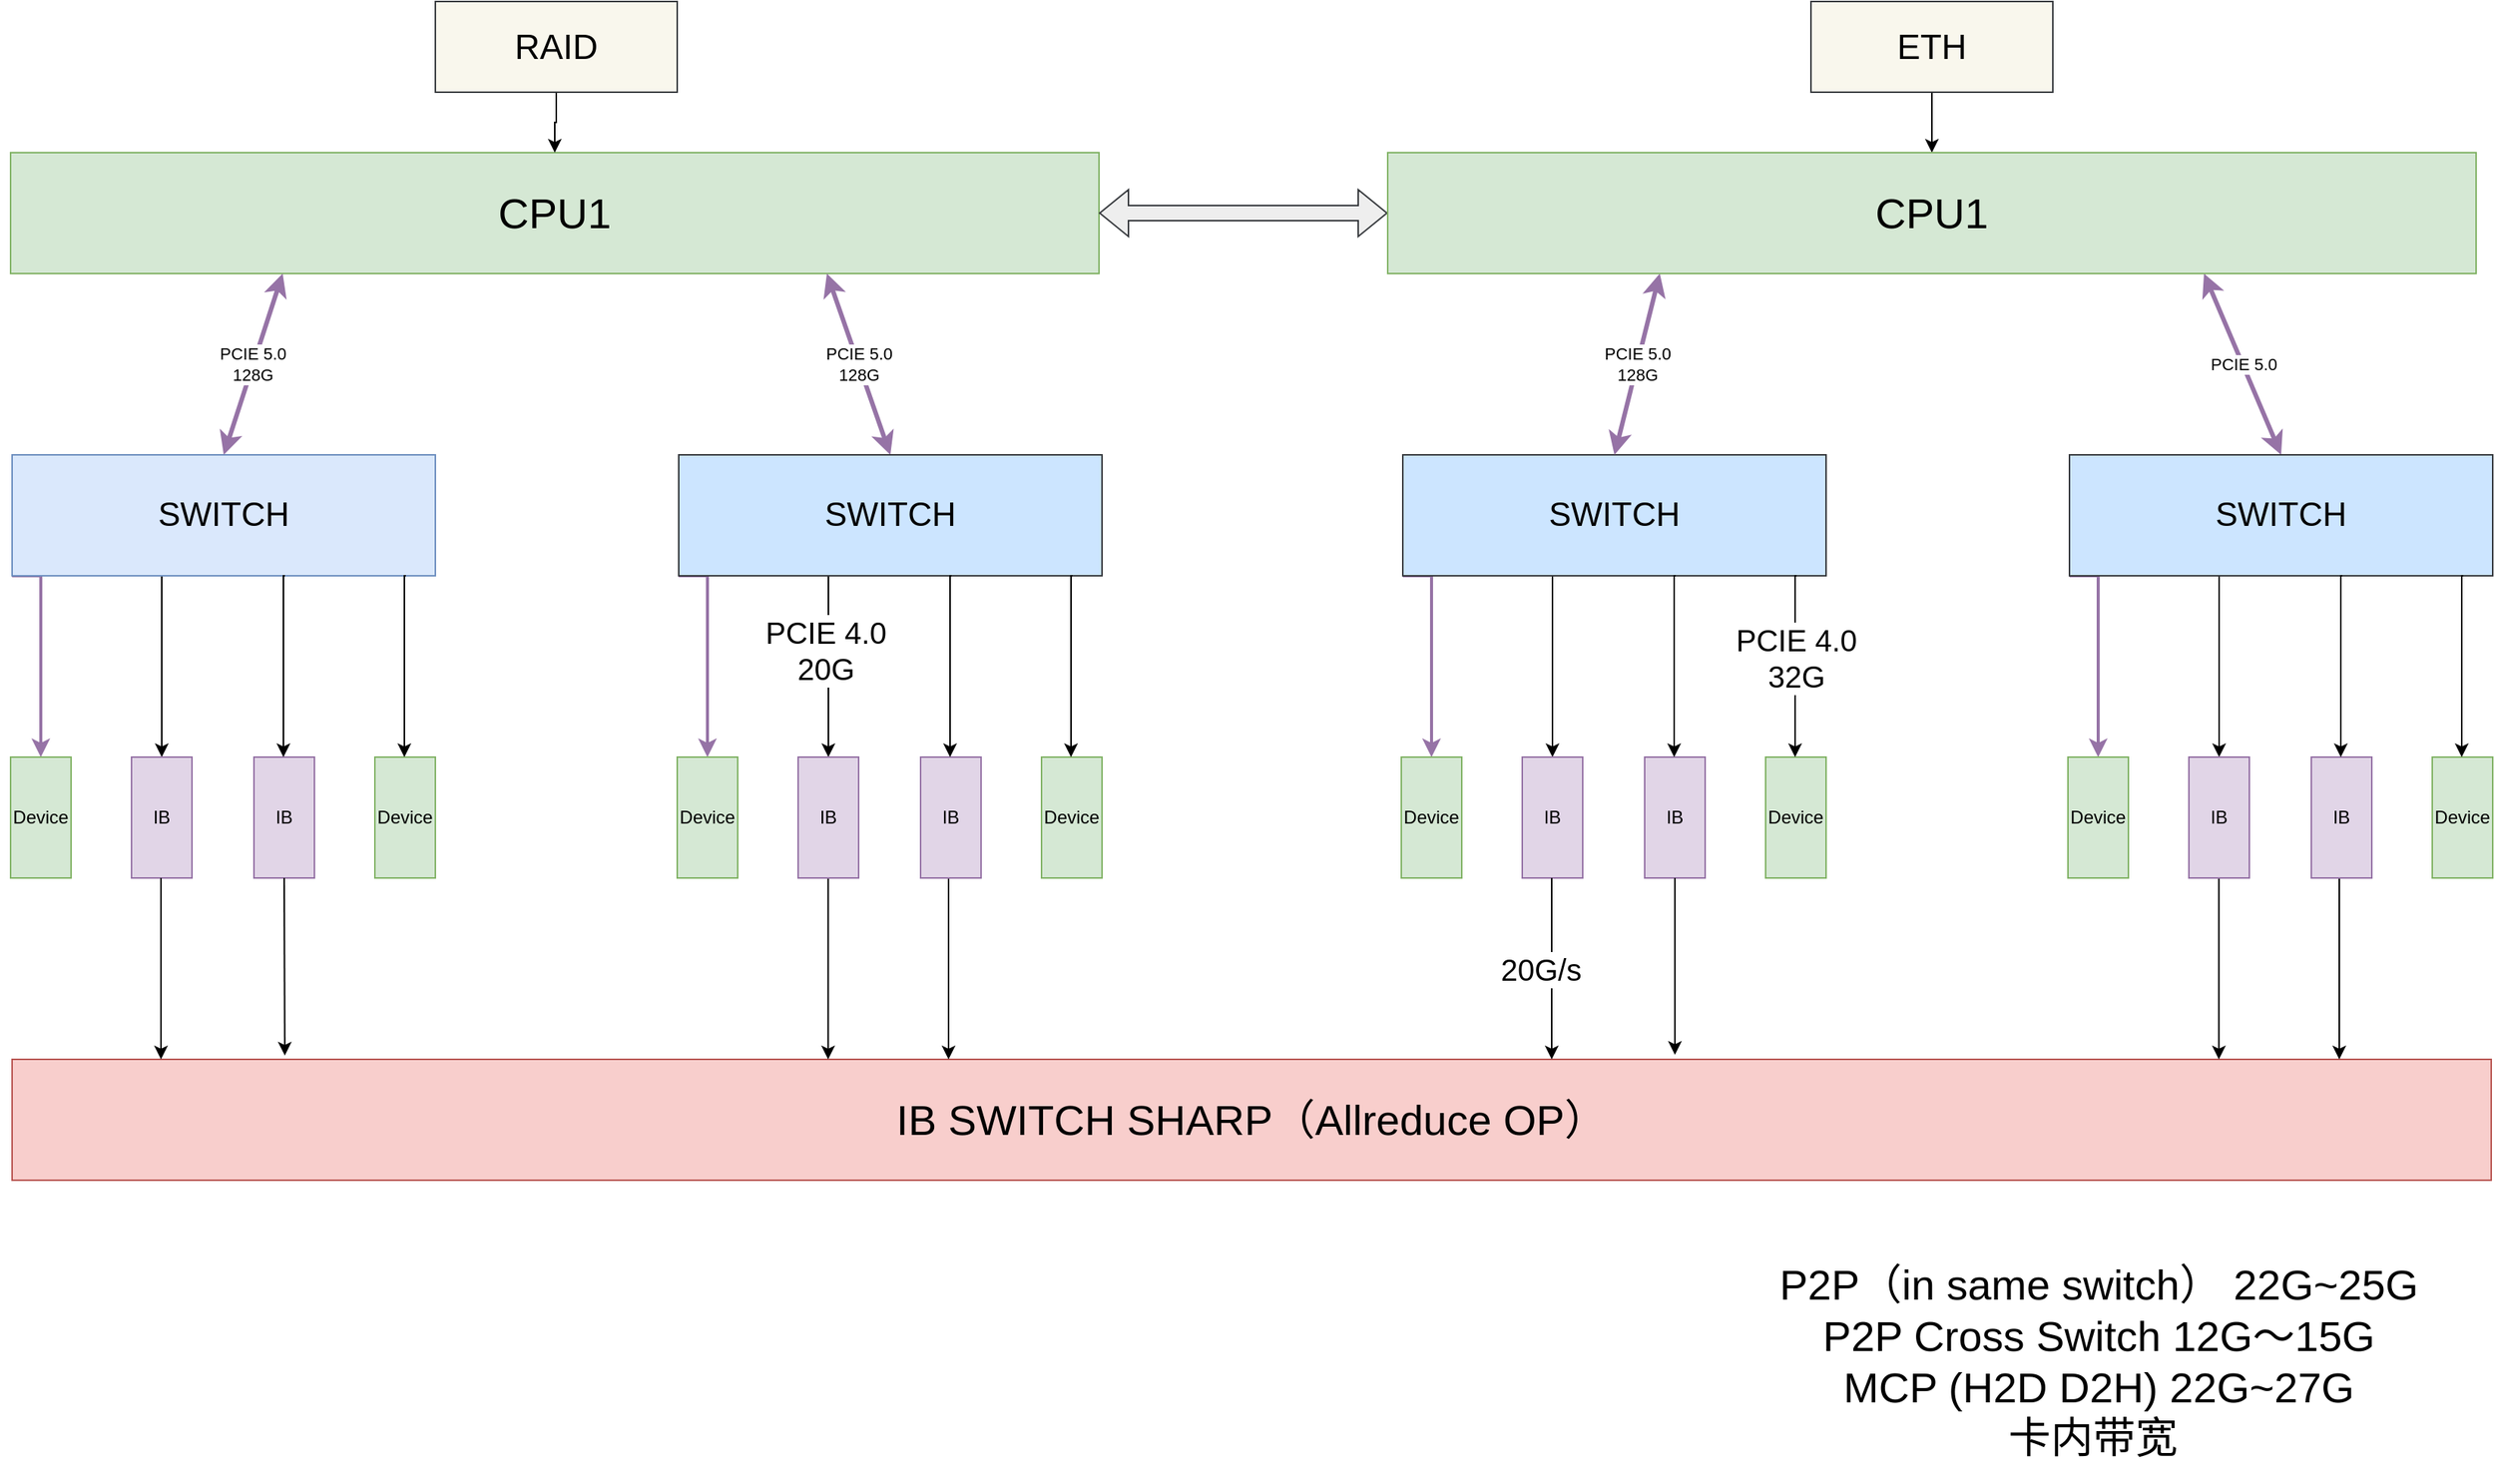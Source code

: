 <mxfile version="21.1.6" type="github">
  <diagram name="Page-1" id="OtXRAXoIm9ZtMbQRtGvd">
    <mxGraphModel dx="2358" dy="1304" grid="1" gridSize="10" guides="1" tooltips="1" connect="1" arrows="1" fold="1" page="1" pageScale="1" pageWidth="850" pageHeight="1100" math="0" shadow="0">
      <root>
        <mxCell id="0" />
        <mxCell id="1" parent="0" />
        <mxCell id="ZVxG6DAl9B7WvxPyJ5Zm-1" value="&lt;font style=&quot;font-size: 28px;&quot;&gt;CPU1&lt;/font&gt;" style="rounded=0;whiteSpace=wrap;html=1;fillColor=#d5e8d4;strokeColor=#82b366;" parent="1" vertex="1">
          <mxGeometry x="39" y="200" width="720" height="80" as="geometry" />
        </mxCell>
        <mxCell id="ZVxG6DAl9B7WvxPyJ5Zm-9" value="" style="edgeStyle=orthogonalEdgeStyle;rounded=0;orthogonalLoop=1;jettySize=auto;html=1;fillColor=#e1d5e7;strokeColor=#9673a6;strokeWidth=2;entryX=0.5;entryY=0;entryDx=0;entryDy=0;exitX=0;exitY=1;exitDx=0;exitDy=0;" parent="1" source="ZVxG6DAl9B7WvxPyJ5Zm-4" target="ZVxG6DAl9B7WvxPyJ5Zm-8" edge="1">
          <mxGeometry relative="1" as="geometry">
            <Array as="points">
              <mxPoint x="59" y="480" />
            </Array>
            <mxPoint x="60" y="480" as="sourcePoint" />
          </mxGeometry>
        </mxCell>
        <mxCell id="ZVxG6DAl9B7WvxPyJ5Zm-11" value="" style="edgeStyle=orthogonalEdgeStyle;rounded=0;orthogonalLoop=1;jettySize=auto;html=1;entryX=0.5;entryY=0;entryDx=0;entryDy=0;" parent="1" target="ZVxG6DAl9B7WvxPyJ5Zm-10" edge="1">
          <mxGeometry relative="1" as="geometry">
            <Array as="points">
              <mxPoint x="139" y="480" />
            </Array>
            <mxPoint x="140" y="480" as="sourcePoint" />
          </mxGeometry>
        </mxCell>
        <mxCell id="ZVxG6DAl9B7WvxPyJ5Zm-4" value="&lt;font style=&quot;font-size: 22px;&quot;&gt;SWITCH&lt;/font&gt;" style="rounded=0;whiteSpace=wrap;html=1;fillColor=#dae8fc;strokeColor=#6c8ebf;" parent="1" vertex="1">
          <mxGeometry x="40" y="400" width="280" height="80" as="geometry" />
        </mxCell>
        <mxCell id="ZVxG6DAl9B7WvxPyJ5Zm-8" value="Device" style="rounded=0;whiteSpace=wrap;html=1;fillColor=#d5e8d4;strokeColor=#82b366;" parent="1" vertex="1">
          <mxGeometry x="39" y="600" width="40" height="80" as="geometry" />
        </mxCell>
        <mxCell id="ZVxG6DAl9B7WvxPyJ5Zm-10" value="IB" style="rounded=0;whiteSpace=wrap;html=1;fillColor=#e1d5e7;strokeColor=#9673a6;" parent="1" vertex="1">
          <mxGeometry x="119" y="600" width="40" height="80" as="geometry" />
        </mxCell>
        <mxCell id="ZVxG6DAl9B7WvxPyJ5Zm-12" value="IB" style="rounded=0;whiteSpace=wrap;html=1;fillColor=#e1d5e7;strokeColor=#9673a6;" parent="1" vertex="1">
          <mxGeometry x="200" y="600" width="40" height="80" as="geometry" />
        </mxCell>
        <mxCell id="ZVxG6DAl9B7WvxPyJ5Zm-14" value="Device" style="rounded=0;whiteSpace=wrap;html=1;fillColor=#d5e8d4;strokeColor=#82b366;" parent="1" vertex="1">
          <mxGeometry x="280" y="600" width="40" height="80" as="geometry" />
        </mxCell>
        <mxCell id="ZVxG6DAl9B7WvxPyJ5Zm-27" value="PCIE 5.0&lt;br&gt;128G" style="endArrow=classic;startArrow=classic;html=1;rounded=0;entryX=0.75;entryY=1;entryDx=0;entryDy=0;exitX=0.5;exitY=0;exitDx=0;exitDy=0;strokeWidth=3;fillColor=#e1d5e7;strokeColor=#9673a6;" parent="1" source="Twh8z_F3GMSRVOYdn1zy-8" target="ZVxG6DAl9B7WvxPyJ5Zm-1" edge="1">
          <mxGeometry width="50" height="50" relative="1" as="geometry">
            <mxPoint x="480" y="440" as="sourcePoint" />
            <mxPoint x="760" y="740" as="targetPoint" />
            <Array as="points" />
          </mxGeometry>
        </mxCell>
        <mxCell id="ZVxG6DAl9B7WvxPyJ5Zm-28" value="PCIE 5.0&lt;br&gt;128G" style="endArrow=classic;startArrow=classic;html=1;rounded=0;entryX=0.25;entryY=1;entryDx=0;entryDy=0;strokeWidth=3;fillColor=#e1d5e7;strokeColor=#9673a6;exitX=0.5;exitY=0;exitDx=0;exitDy=0;" parent="1" source="ZVxG6DAl9B7WvxPyJ5Zm-4" target="ZVxG6DAl9B7WvxPyJ5Zm-1" edge="1">
          <mxGeometry width="50" height="50" relative="1" as="geometry">
            <mxPoint x="570" y="450" as="sourcePoint" />
            <mxPoint x="410" y="290" as="targetPoint" />
            <Array as="points" />
          </mxGeometry>
        </mxCell>
        <mxCell id="ZVxG6DAl9B7WvxPyJ5Zm-50" value="" style="shape=flexArrow;endArrow=classic;startArrow=classic;html=1;rounded=0;entryX=0;entryY=0.5;entryDx=0;entryDy=0;fillColor=#eeeeee;strokeColor=#36393d;" parent="1" source="ZVxG6DAl9B7WvxPyJ5Zm-1" target="Twh8z_F3GMSRVOYdn1zy-68" edge="1">
          <mxGeometry width="100" height="100" relative="1" as="geometry">
            <mxPoint x="680" y="820" as="sourcePoint" />
            <mxPoint x="1200" y="240" as="targetPoint" />
          </mxGeometry>
        </mxCell>
        <mxCell id="ZVxG6DAl9B7WvxPyJ5Zm-52" value="&lt;font style=&quot;font-size: 28px;&quot;&gt;IB SWITCH SHARP（Allreduce OP）&lt;/font&gt;" style="rounded=0;whiteSpace=wrap;html=1;fillColor=#f8cecc;strokeColor=#b85450;" parent="1" vertex="1">
          <mxGeometry x="40" y="800" width="1640" height="80" as="geometry" />
        </mxCell>
        <mxCell id="Ee2Apzy48H1--FlRNFdk-3" value="" style="endArrow=classic;html=1;rounded=0;exitX=0.5;exitY=1;exitDx=0;exitDy=0;entryX=0.11;entryY=-0.032;entryDx=0;entryDy=0;entryPerimeter=0;" parent="1" source="ZVxG6DAl9B7WvxPyJ5Zm-12" edge="1" target="ZVxG6DAl9B7WvxPyJ5Zm-52">
          <mxGeometry width="50" height="50" relative="1" as="geometry">
            <mxPoint x="409" y="650" as="sourcePoint" />
            <mxPoint x="259.08" y="800.32" as="targetPoint" />
          </mxGeometry>
        </mxCell>
        <mxCell id="Ee2Apzy48H1--FlRNFdk-5" value="" style="endArrow=classic;html=1;rounded=0;exitX=0.5;exitY=1;exitDx=0;exitDy=0;entryX=0.131;entryY=0.004;entryDx=0;entryDy=0;entryPerimeter=0;" parent="1" edge="1">
          <mxGeometry width="50" height="50" relative="1" as="geometry">
            <mxPoint x="659.5" y="680" as="sourcePoint" />
            <mxPoint x="659.5" y="800" as="targetPoint" />
          </mxGeometry>
        </mxCell>
        <mxCell id="1z9y74VlIo8mX_Hv8q_E-3" value="" style="endArrow=classic;html=1;rounded=0;exitX=0.5;exitY=1;exitDx=0;exitDy=0;entryX=0.131;entryY=0.004;entryDx=0;entryDy=0;entryPerimeter=0;" parent="1" edge="1">
          <mxGeometry width="50" height="50" relative="1" as="geometry">
            <mxPoint x="579.83" y="680" as="sourcePoint" />
            <mxPoint x="579.83" y="800" as="targetPoint" />
          </mxGeometry>
        </mxCell>
        <mxCell id="1z9y74VlIo8mX_Hv8q_E-6" value="" style="endArrow=classic;html=1;rounded=0;exitX=0.5;exitY=1;exitDx=0;exitDy=0;entryX=0.131;entryY=0.004;entryDx=0;entryDy=0;entryPerimeter=0;" parent="1" edge="1">
          <mxGeometry width="50" height="50" relative="1" as="geometry">
            <mxPoint x="138.5" y="680" as="sourcePoint" />
            <mxPoint x="138.5" y="800" as="targetPoint" />
          </mxGeometry>
        </mxCell>
        <mxCell id="Twh8z_F3GMSRVOYdn1zy-4" value="" style="edgeStyle=orthogonalEdgeStyle;rounded=0;orthogonalLoop=1;jettySize=auto;html=1;entryX=0.5;entryY=0;entryDx=0;entryDy=0;" edge="1" parent="1">
          <mxGeometry relative="1" as="geometry">
            <Array as="points">
              <mxPoint x="219.5" y="480" />
            </Array>
            <mxPoint x="220.5" y="480" as="sourcePoint" />
            <mxPoint x="219.5" y="600" as="targetPoint" />
          </mxGeometry>
        </mxCell>
        <mxCell id="Twh8z_F3GMSRVOYdn1zy-5" value="" style="edgeStyle=orthogonalEdgeStyle;rounded=0;orthogonalLoop=1;jettySize=auto;html=1;entryX=0.5;entryY=0;entryDx=0;entryDy=0;" edge="1" parent="1">
          <mxGeometry relative="1" as="geometry">
            <Array as="points">
              <mxPoint x="299.5" y="480" />
            </Array>
            <mxPoint x="300.5" y="480" as="sourcePoint" />
            <mxPoint x="299.5" y="600" as="targetPoint" />
          </mxGeometry>
        </mxCell>
        <mxCell id="Twh8z_F3GMSRVOYdn1zy-6" value="" style="edgeStyle=orthogonalEdgeStyle;rounded=0;orthogonalLoop=1;jettySize=auto;html=1;fillColor=#e1d5e7;strokeColor=#9673a6;strokeWidth=2;entryX=0.5;entryY=0;entryDx=0;entryDy=0;exitX=0;exitY=1;exitDx=0;exitDy=0;" edge="1" parent="1" source="Twh8z_F3GMSRVOYdn1zy-8" target="Twh8z_F3GMSRVOYdn1zy-9">
          <mxGeometry relative="1" as="geometry">
            <Array as="points">
              <mxPoint x="500" y="480" />
            </Array>
            <mxPoint x="501" y="480" as="sourcePoint" />
          </mxGeometry>
        </mxCell>
        <mxCell id="Twh8z_F3GMSRVOYdn1zy-7" value="" style="edgeStyle=orthogonalEdgeStyle;rounded=0;orthogonalLoop=1;jettySize=auto;html=1;entryX=0.5;entryY=0;entryDx=0;entryDy=0;" edge="1" parent="1" target="Twh8z_F3GMSRVOYdn1zy-10">
          <mxGeometry relative="1" as="geometry">
            <Array as="points">
              <mxPoint x="580" y="480" />
            </Array>
            <mxPoint x="581" y="480" as="sourcePoint" />
          </mxGeometry>
        </mxCell>
        <mxCell id="Twh8z_F3GMSRVOYdn1zy-71" value="&lt;font style=&quot;font-size: 20px;&quot;&gt;PCIE 4.0&lt;br&gt;20G&lt;/font&gt;" style="edgeLabel;html=1;align=center;verticalAlign=middle;resizable=0;points=[];" vertex="1" connectable="0" parent="Twh8z_F3GMSRVOYdn1zy-7">
          <mxGeometry x="-0.173" y="-2" relative="1" as="geometry">
            <mxPoint as="offset" />
          </mxGeometry>
        </mxCell>
        <mxCell id="Twh8z_F3GMSRVOYdn1zy-8" value="&lt;font style=&quot;font-size: 22px;&quot;&gt;SWITCH&lt;/font&gt;" style="rounded=0;whiteSpace=wrap;html=1;fillColor=#cce5ff;strokeColor=#36393d;" vertex="1" parent="1">
          <mxGeometry x="481" y="400" width="280" height="80" as="geometry" />
        </mxCell>
        <mxCell id="Twh8z_F3GMSRVOYdn1zy-9" value="Device" style="rounded=0;whiteSpace=wrap;html=1;fillColor=#d5e8d4;strokeColor=#82b366;" vertex="1" parent="1">
          <mxGeometry x="480" y="600" width="40" height="80" as="geometry" />
        </mxCell>
        <mxCell id="Twh8z_F3GMSRVOYdn1zy-10" value="IB" style="rounded=0;whiteSpace=wrap;html=1;fillColor=#e1d5e7;strokeColor=#9673a6;" vertex="1" parent="1">
          <mxGeometry x="560" y="600" width="40" height="80" as="geometry" />
        </mxCell>
        <mxCell id="Twh8z_F3GMSRVOYdn1zy-11" value="IB" style="rounded=0;whiteSpace=wrap;html=1;fillColor=#e1d5e7;strokeColor=#9673a6;" vertex="1" parent="1">
          <mxGeometry x="641" y="600" width="40" height="80" as="geometry" />
        </mxCell>
        <mxCell id="Twh8z_F3GMSRVOYdn1zy-12" value="Device" style="rounded=0;whiteSpace=wrap;html=1;fillColor=#d5e8d4;strokeColor=#82b366;" vertex="1" parent="1">
          <mxGeometry x="721" y="600" width="40" height="80" as="geometry" />
        </mxCell>
        <mxCell id="Twh8z_F3GMSRVOYdn1zy-13" value="" style="edgeStyle=orthogonalEdgeStyle;rounded=0;orthogonalLoop=1;jettySize=auto;html=1;entryX=0.5;entryY=0;entryDx=0;entryDy=0;" edge="1" parent="1">
          <mxGeometry relative="1" as="geometry">
            <Array as="points">
              <mxPoint x="660.5" y="480" />
            </Array>
            <mxPoint x="661.5" y="480" as="sourcePoint" />
            <mxPoint x="660.5" y="600" as="targetPoint" />
          </mxGeometry>
        </mxCell>
        <mxCell id="Twh8z_F3GMSRVOYdn1zy-14" value="" style="edgeStyle=orthogonalEdgeStyle;rounded=0;orthogonalLoop=1;jettySize=auto;html=1;entryX=0.5;entryY=0;entryDx=0;entryDy=0;" edge="1" parent="1">
          <mxGeometry relative="1" as="geometry">
            <Array as="points">
              <mxPoint x="740.5" y="480" />
            </Array>
            <mxPoint x="741.5" y="480" as="sourcePoint" />
            <mxPoint x="740.5" y="600" as="targetPoint" />
          </mxGeometry>
        </mxCell>
        <mxCell id="Twh8z_F3GMSRVOYdn1zy-39" value="" style="edgeStyle=orthogonalEdgeStyle;rounded=0;orthogonalLoop=1;jettySize=auto;html=1;fillColor=#e1d5e7;strokeColor=#9673a6;strokeWidth=2;entryX=0.5;entryY=0;entryDx=0;entryDy=0;exitX=0;exitY=1;exitDx=0;exitDy=0;" edge="1" parent="1" source="Twh8z_F3GMSRVOYdn1zy-41" target="Twh8z_F3GMSRVOYdn1zy-42">
          <mxGeometry relative="1" as="geometry">
            <Array as="points">
              <mxPoint x="979" y="480" />
            </Array>
            <mxPoint x="980" y="480" as="sourcePoint" />
          </mxGeometry>
        </mxCell>
        <mxCell id="Twh8z_F3GMSRVOYdn1zy-40" value="" style="edgeStyle=orthogonalEdgeStyle;rounded=0;orthogonalLoop=1;jettySize=auto;html=1;entryX=0.5;entryY=0;entryDx=0;entryDy=0;" edge="1" parent="1" target="Twh8z_F3GMSRVOYdn1zy-43">
          <mxGeometry relative="1" as="geometry">
            <Array as="points">
              <mxPoint x="1059" y="480" />
            </Array>
            <mxPoint x="1060" y="480" as="sourcePoint" />
          </mxGeometry>
        </mxCell>
        <mxCell id="Twh8z_F3GMSRVOYdn1zy-41" value="&lt;font style=&quot;font-size: 22px;&quot;&gt;SWITCH&lt;/font&gt;" style="rounded=0;whiteSpace=wrap;html=1;fillColor=#cce5ff;strokeColor=#36393d;" vertex="1" parent="1">
          <mxGeometry x="960" y="400" width="280" height="80" as="geometry" />
        </mxCell>
        <mxCell id="Twh8z_F3GMSRVOYdn1zy-42" value="Device" style="rounded=0;whiteSpace=wrap;html=1;fillColor=#d5e8d4;strokeColor=#82b366;" vertex="1" parent="1">
          <mxGeometry x="959" y="600" width="40" height="80" as="geometry" />
        </mxCell>
        <mxCell id="Twh8z_F3GMSRVOYdn1zy-43" value="IB" style="rounded=0;whiteSpace=wrap;html=1;fillColor=#e1d5e7;strokeColor=#9673a6;" vertex="1" parent="1">
          <mxGeometry x="1039" y="600" width="40" height="80" as="geometry" />
        </mxCell>
        <mxCell id="Twh8z_F3GMSRVOYdn1zy-44" value="IB" style="rounded=0;whiteSpace=wrap;html=1;fillColor=#e1d5e7;strokeColor=#9673a6;" vertex="1" parent="1">
          <mxGeometry x="1120" y="600" width="40" height="80" as="geometry" />
        </mxCell>
        <mxCell id="Twh8z_F3GMSRVOYdn1zy-45" value="Device" style="rounded=0;whiteSpace=wrap;html=1;fillColor=#d5e8d4;strokeColor=#82b366;" vertex="1" parent="1">
          <mxGeometry x="1200" y="600" width="40" height="80" as="geometry" />
        </mxCell>
        <mxCell id="Twh8z_F3GMSRVOYdn1zy-46" value="PCIE 5.0" style="endArrow=classic;startArrow=classic;html=1;rounded=0;entryX=0.75;entryY=1;entryDx=0;entryDy=0;exitX=0.5;exitY=0;exitDx=0;exitDy=0;strokeWidth=3;fillColor=#e1d5e7;strokeColor=#9673a6;" edge="1" parent="1" source="Twh8z_F3GMSRVOYdn1zy-56" target="Twh8z_F3GMSRVOYdn1zy-68">
          <mxGeometry width="50" height="50" relative="1" as="geometry">
            <mxPoint x="1400" y="440" as="sourcePoint" />
            <mxPoint x="1380" y="280" as="targetPoint" />
            <Array as="points" />
          </mxGeometry>
        </mxCell>
        <mxCell id="Twh8z_F3GMSRVOYdn1zy-47" value="PCIE 5.0&lt;br&gt;128G" style="endArrow=classic;startArrow=classic;html=1;rounded=0;entryX=0.25;entryY=1;entryDx=0;entryDy=0;strokeWidth=3;fillColor=#e1d5e7;strokeColor=#9673a6;exitX=0.5;exitY=0;exitDx=0;exitDy=0;" edge="1" parent="1" source="Twh8z_F3GMSRVOYdn1zy-41" target="Twh8z_F3GMSRVOYdn1zy-68">
          <mxGeometry width="50" height="50" relative="1" as="geometry">
            <mxPoint x="1490" y="450" as="sourcePoint" />
            <mxPoint x="1260" y="280" as="targetPoint" />
            <Array as="points" />
          </mxGeometry>
        </mxCell>
        <mxCell id="Twh8z_F3GMSRVOYdn1zy-48" value="" style="endArrow=classic;html=1;rounded=0;exitX=0.5;exitY=1;exitDx=0;exitDy=0;entryX=0.11;entryY=-0.032;entryDx=0;entryDy=0;entryPerimeter=0;" edge="1" parent="1" source="Twh8z_F3GMSRVOYdn1zy-44">
          <mxGeometry width="50" height="50" relative="1" as="geometry">
            <mxPoint x="1329" y="650" as="sourcePoint" />
            <mxPoint x="1140" y="797" as="targetPoint" />
          </mxGeometry>
        </mxCell>
        <mxCell id="Twh8z_F3GMSRVOYdn1zy-49" value="" style="endArrow=classic;html=1;rounded=0;exitX=0.5;exitY=1;exitDx=0;exitDy=0;entryX=0.131;entryY=0.004;entryDx=0;entryDy=0;entryPerimeter=0;" edge="1" parent="1">
          <mxGeometry width="50" height="50" relative="1" as="geometry">
            <mxPoint x="1579.5" y="680" as="sourcePoint" />
            <mxPoint x="1579.5" y="800" as="targetPoint" />
          </mxGeometry>
        </mxCell>
        <mxCell id="Twh8z_F3GMSRVOYdn1zy-50" value="" style="endArrow=classic;html=1;rounded=0;exitX=0.5;exitY=1;exitDx=0;exitDy=0;entryX=0.131;entryY=0.004;entryDx=0;entryDy=0;entryPerimeter=0;" edge="1" parent="1">
          <mxGeometry width="50" height="50" relative="1" as="geometry">
            <mxPoint x="1499.83" y="680" as="sourcePoint" />
            <mxPoint x="1499.83" y="800" as="targetPoint" />
          </mxGeometry>
        </mxCell>
        <mxCell id="Twh8z_F3GMSRVOYdn1zy-51" value="&lt;font style=&quot;font-size: 20px;&quot;&gt;20G/s&lt;/font&gt;" style="endArrow=classic;html=1;rounded=0;exitX=0.5;exitY=1;exitDx=0;exitDy=0;entryX=0.131;entryY=0.004;entryDx=0;entryDy=0;entryPerimeter=0;" edge="1" parent="1">
          <mxGeometry y="-8" width="50" height="50" relative="1" as="geometry">
            <mxPoint x="1058.5" y="680" as="sourcePoint" />
            <mxPoint x="1058.5" y="800" as="targetPoint" />
            <mxPoint as="offset" />
          </mxGeometry>
        </mxCell>
        <mxCell id="Twh8z_F3GMSRVOYdn1zy-52" value="" style="edgeStyle=orthogonalEdgeStyle;rounded=0;orthogonalLoop=1;jettySize=auto;html=1;entryX=0.5;entryY=0;entryDx=0;entryDy=0;" edge="1" parent="1">
          <mxGeometry relative="1" as="geometry">
            <Array as="points">
              <mxPoint x="1139.5" y="480" />
            </Array>
            <mxPoint x="1140.5" y="480" as="sourcePoint" />
            <mxPoint x="1139.5" y="600" as="targetPoint" />
          </mxGeometry>
        </mxCell>
        <mxCell id="Twh8z_F3GMSRVOYdn1zy-53" value="" style="edgeStyle=orthogonalEdgeStyle;rounded=0;orthogonalLoop=1;jettySize=auto;html=1;entryX=0.5;entryY=0;entryDx=0;entryDy=0;" edge="1" parent="1">
          <mxGeometry relative="1" as="geometry">
            <Array as="points">
              <mxPoint x="1219.5" y="480" />
            </Array>
            <mxPoint x="1220.5" y="480" as="sourcePoint" />
            <mxPoint x="1219.5" y="600" as="targetPoint" />
          </mxGeometry>
        </mxCell>
        <mxCell id="Twh8z_F3GMSRVOYdn1zy-72" value="&lt;font style=&quot;font-size: 20px;&quot;&gt;PCIE 4.0&lt;br&gt;32G&lt;/font&gt;" style="edgeLabel;html=1;align=center;verticalAlign=middle;resizable=0;points=[];" vertex="1" connectable="0" parent="Twh8z_F3GMSRVOYdn1zy-53">
          <mxGeometry x="-0.096" relative="1" as="geometry">
            <mxPoint as="offset" />
          </mxGeometry>
        </mxCell>
        <mxCell id="Twh8z_F3GMSRVOYdn1zy-54" value="" style="edgeStyle=orthogonalEdgeStyle;rounded=0;orthogonalLoop=1;jettySize=auto;html=1;fillColor=#e1d5e7;strokeColor=#9673a6;strokeWidth=2;entryX=0.5;entryY=0;entryDx=0;entryDy=0;exitX=0;exitY=1;exitDx=0;exitDy=0;" edge="1" parent="1" source="Twh8z_F3GMSRVOYdn1zy-56" target="Twh8z_F3GMSRVOYdn1zy-57">
          <mxGeometry relative="1" as="geometry">
            <Array as="points">
              <mxPoint x="1420" y="480" />
            </Array>
            <mxPoint x="1421" y="480" as="sourcePoint" />
          </mxGeometry>
        </mxCell>
        <mxCell id="Twh8z_F3GMSRVOYdn1zy-55" value="" style="edgeStyle=orthogonalEdgeStyle;rounded=0;orthogonalLoop=1;jettySize=auto;html=1;entryX=0.5;entryY=0;entryDx=0;entryDy=0;" edge="1" parent="1" target="Twh8z_F3GMSRVOYdn1zy-58">
          <mxGeometry relative="1" as="geometry">
            <Array as="points">
              <mxPoint x="1500" y="480" />
            </Array>
            <mxPoint x="1501" y="480" as="sourcePoint" />
          </mxGeometry>
        </mxCell>
        <mxCell id="Twh8z_F3GMSRVOYdn1zy-56" value="&lt;font style=&quot;font-size: 22px;&quot;&gt;SWITCH&lt;/font&gt;" style="rounded=0;whiteSpace=wrap;html=1;fillColor=#cce5ff;strokeColor=#36393d;" vertex="1" parent="1">
          <mxGeometry x="1401" y="400" width="280" height="80" as="geometry" />
        </mxCell>
        <mxCell id="Twh8z_F3GMSRVOYdn1zy-57" value="Device" style="rounded=0;whiteSpace=wrap;html=1;fillColor=#d5e8d4;strokeColor=#82b366;" vertex="1" parent="1">
          <mxGeometry x="1400" y="600" width="40" height="80" as="geometry" />
        </mxCell>
        <mxCell id="Twh8z_F3GMSRVOYdn1zy-58" value="IB" style="rounded=0;whiteSpace=wrap;html=1;fillColor=#e1d5e7;strokeColor=#9673a6;" vertex="1" parent="1">
          <mxGeometry x="1480" y="600" width="40" height="80" as="geometry" />
        </mxCell>
        <mxCell id="Twh8z_F3GMSRVOYdn1zy-59" value="IB" style="rounded=0;whiteSpace=wrap;html=1;fillColor=#e1d5e7;strokeColor=#9673a6;" vertex="1" parent="1">
          <mxGeometry x="1561" y="600" width="40" height="80" as="geometry" />
        </mxCell>
        <mxCell id="Twh8z_F3GMSRVOYdn1zy-60" value="Device" style="rounded=0;whiteSpace=wrap;html=1;fillColor=#d5e8d4;strokeColor=#82b366;" vertex="1" parent="1">
          <mxGeometry x="1641" y="600" width="40" height="80" as="geometry" />
        </mxCell>
        <mxCell id="Twh8z_F3GMSRVOYdn1zy-61" value="" style="edgeStyle=orthogonalEdgeStyle;rounded=0;orthogonalLoop=1;jettySize=auto;html=1;entryX=0.5;entryY=0;entryDx=0;entryDy=0;" edge="1" parent="1">
          <mxGeometry relative="1" as="geometry">
            <Array as="points">
              <mxPoint x="1580.5" y="480" />
            </Array>
            <mxPoint x="1581.5" y="480" as="sourcePoint" />
            <mxPoint x="1580.5" y="600" as="targetPoint" />
          </mxGeometry>
        </mxCell>
        <mxCell id="Twh8z_F3GMSRVOYdn1zy-62" value="" style="edgeStyle=orthogonalEdgeStyle;rounded=0;orthogonalLoop=1;jettySize=auto;html=1;entryX=0.5;entryY=0;entryDx=0;entryDy=0;" edge="1" parent="1">
          <mxGeometry relative="1" as="geometry">
            <Array as="points">
              <mxPoint x="1660.5" y="480" />
            </Array>
            <mxPoint x="1661.5" y="480" as="sourcePoint" />
            <mxPoint x="1660.5" y="600" as="targetPoint" />
          </mxGeometry>
        </mxCell>
        <mxCell id="Twh8z_F3GMSRVOYdn1zy-64" value="" style="edgeStyle=orthogonalEdgeStyle;rounded=0;orthogonalLoop=1;jettySize=auto;html=1;" edge="1" parent="1" source="Twh8z_F3GMSRVOYdn1zy-63" target="ZVxG6DAl9B7WvxPyJ5Zm-1">
          <mxGeometry relative="1" as="geometry" />
        </mxCell>
        <mxCell id="Twh8z_F3GMSRVOYdn1zy-63" value="&lt;font style=&quot;font-size: 23px;&quot;&gt;RAID&lt;/font&gt;" style="rounded=0;whiteSpace=wrap;html=1;fillColor=#f9f7ed;strokeColor=#36393d;" vertex="1" parent="1">
          <mxGeometry x="320" y="100" width="160" height="60" as="geometry" />
        </mxCell>
        <mxCell id="Twh8z_F3GMSRVOYdn1zy-65" value="" style="edgeStyle=orthogonalEdgeStyle;rounded=0;orthogonalLoop=1;jettySize=auto;html=1;" edge="1" parent="1" source="Twh8z_F3GMSRVOYdn1zy-66">
          <mxGeometry relative="1" as="geometry">
            <mxPoint x="1310" y="200" as="targetPoint" />
          </mxGeometry>
        </mxCell>
        <mxCell id="Twh8z_F3GMSRVOYdn1zy-66" value="&lt;span style=&quot;font-size: 23px;&quot;&gt;ETH&lt;/span&gt;" style="rounded=0;whiteSpace=wrap;html=1;fillColor=#f9f7ed;strokeColor=#36393d;" vertex="1" parent="1">
          <mxGeometry x="1230" y="100" width="160" height="60" as="geometry" />
        </mxCell>
        <mxCell id="Twh8z_F3GMSRVOYdn1zy-68" value="&lt;font style=&quot;font-size: 28px;&quot;&gt;CPU1&lt;/font&gt;" style="rounded=0;whiteSpace=wrap;html=1;fillColor=#d5e8d4;strokeColor=#82b366;" vertex="1" parent="1">
          <mxGeometry x="950" y="200" width="720" height="80" as="geometry" />
        </mxCell>
        <mxCell id="Twh8z_F3GMSRVOYdn1zy-69" value="&lt;font style=&quot;font-size: 28px;&quot;&gt;P2P（in same switch） 22G~25G&lt;br&gt;P2P Cross Switch 12G～15G&lt;br&gt;MCP (H2D D2H) 22G~27G&lt;br&gt;卡内带宽&amp;nbsp;&lt;br&gt;&lt;/font&gt;" style="text;html=1;strokeColor=none;fillColor=none;align=center;verticalAlign=middle;whiteSpace=wrap;rounded=0;" vertex="1" parent="1">
          <mxGeometry x="1199.5" y="920" width="441" height="160" as="geometry" />
        </mxCell>
      </root>
    </mxGraphModel>
  </diagram>
</mxfile>

